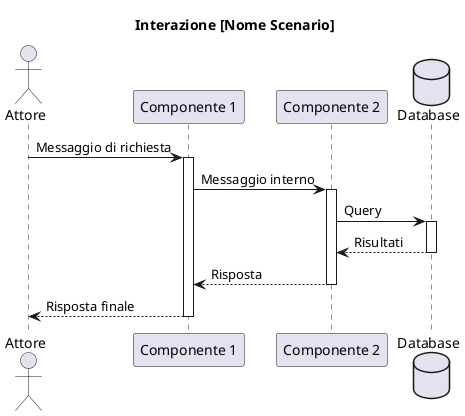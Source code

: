 @startuml Sequence-Template
title Interazione [Nome Scenario]

actor "Attore" as Actor
participant "Componente 1" as C1
participant "Componente 2" as C2
database "Database" as DB

Actor -> C1: Messaggio di richiesta
activate C1

C1 -> C2: Messaggio interno
activate C2

C2 -> DB: Query
activate DB
DB --> C2: Risultati
deactivate DB

C2 --> C1: Risposta
deactivate C2

C1 --> Actor: Risposta finale
deactivate C1

@enduml
